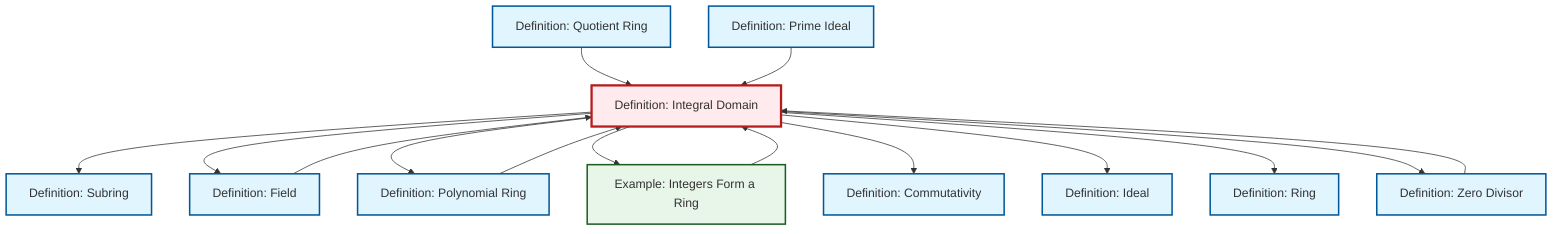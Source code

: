 graph TD
    classDef definition fill:#e1f5fe,stroke:#01579b,stroke-width:2px
    classDef theorem fill:#f3e5f5,stroke:#4a148c,stroke-width:2px
    classDef axiom fill:#fff3e0,stroke:#e65100,stroke-width:2px
    classDef example fill:#e8f5e9,stroke:#1b5e20,stroke-width:2px
    classDef current fill:#ffebee,stroke:#b71c1c,stroke-width:3px
    def-integral-domain["Definition: Integral Domain"]:::definition
    def-commutativity["Definition: Commutativity"]:::definition
    def-subring["Definition: Subring"]:::definition
    def-prime-ideal["Definition: Prime Ideal"]:::definition
    def-quotient-ring["Definition: Quotient Ring"]:::definition
    def-ideal["Definition: Ideal"]:::definition
    def-polynomial-ring["Definition: Polynomial Ring"]:::definition
    def-ring["Definition: Ring"]:::definition
    def-zero-divisor["Definition: Zero Divisor"]:::definition
    def-field["Definition: Field"]:::definition
    ex-integers-ring["Example: Integers Form a Ring"]:::example
    def-integral-domain --> def-subring
    def-polynomial-ring --> def-integral-domain
    def-quotient-ring --> def-integral-domain
    def-zero-divisor --> def-integral-domain
    def-integral-domain --> def-field
    def-integral-domain --> def-polynomial-ring
    def-integral-domain --> ex-integers-ring
    def-integral-domain --> def-commutativity
    def-prime-ideal --> def-integral-domain
    def-integral-domain --> def-ideal
    ex-integers-ring --> def-integral-domain
    def-field --> def-integral-domain
    def-integral-domain --> def-ring
    def-integral-domain --> def-zero-divisor
    class def-integral-domain current